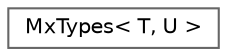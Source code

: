 digraph "Graphical Class Hierarchy"
{
 // LATEX_PDF_SIZE
  bgcolor="transparent";
  edge [fontname=Helvetica,fontsize=10,labelfontname=Helvetica,labelfontsize=10];
  node [fontname=Helvetica,fontsize=10,shape=box,height=0.2,width=0.4];
  rankdir="LR";
  Node0 [id="Node000000",label="MxTypes\< T, U \>",height=0.2,width=0.4,color="grey40", fillcolor="white", style="filled",URL="$structmexplus_1_1_mx_types.html",tooltip="Traits for mxArray."];
}
